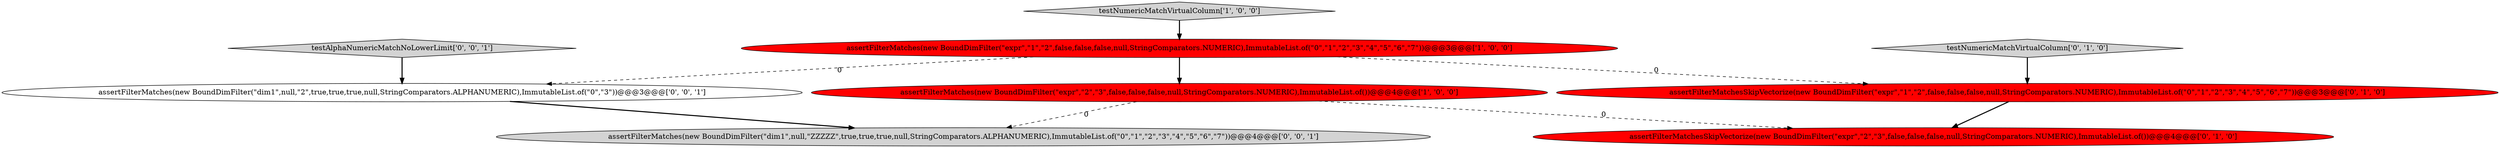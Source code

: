 digraph {
8 [style = filled, label = "assertFilterMatches(new BoundDimFilter(\"dim1\",null,\"ZZZZZ\",true,true,true,null,StringComparators.ALPHANUMERIC),ImmutableList.of(\"0\",\"1\",\"2\",\"3\",\"4\",\"5\",\"6\",\"7\"))@@@4@@@['0', '0', '1']", fillcolor = lightgray, shape = ellipse image = "AAA0AAABBB3BBB"];
6 [style = filled, label = "testAlphaNumericMatchNoLowerLimit['0', '0', '1']", fillcolor = lightgray, shape = diamond image = "AAA0AAABBB3BBB"];
4 [style = filled, label = "assertFilterMatchesSkipVectorize(new BoundDimFilter(\"expr\",\"1\",\"2\",false,false,false,null,StringComparators.NUMERIC),ImmutableList.of(\"0\",\"1\",\"2\",\"3\",\"4\",\"5\",\"6\",\"7\"))@@@3@@@['0', '1', '0']", fillcolor = red, shape = ellipse image = "AAA1AAABBB2BBB"];
7 [style = filled, label = "assertFilterMatches(new BoundDimFilter(\"dim1\",null,\"2\",true,true,true,null,StringComparators.ALPHANUMERIC),ImmutableList.of(\"0\",\"3\"))@@@3@@@['0', '0', '1']", fillcolor = white, shape = ellipse image = "AAA0AAABBB3BBB"];
5 [style = filled, label = "assertFilterMatchesSkipVectorize(new BoundDimFilter(\"expr\",\"2\",\"3\",false,false,false,null,StringComparators.NUMERIC),ImmutableList.of())@@@4@@@['0', '1', '0']", fillcolor = red, shape = ellipse image = "AAA1AAABBB2BBB"];
3 [style = filled, label = "testNumericMatchVirtualColumn['0', '1', '0']", fillcolor = lightgray, shape = diamond image = "AAA0AAABBB2BBB"];
0 [style = filled, label = "assertFilterMatches(new BoundDimFilter(\"expr\",\"2\",\"3\",false,false,false,null,StringComparators.NUMERIC),ImmutableList.of())@@@4@@@['1', '0', '0']", fillcolor = red, shape = ellipse image = "AAA1AAABBB1BBB"];
1 [style = filled, label = "testNumericMatchVirtualColumn['1', '0', '0']", fillcolor = lightgray, shape = diamond image = "AAA0AAABBB1BBB"];
2 [style = filled, label = "assertFilterMatches(new BoundDimFilter(\"expr\",\"1\",\"2\",false,false,false,null,StringComparators.NUMERIC),ImmutableList.of(\"0\",\"1\",\"2\",\"3\",\"4\",\"5\",\"6\",\"7\"))@@@3@@@['1', '0', '0']", fillcolor = red, shape = ellipse image = "AAA1AAABBB1BBB"];
0->8 [style = dashed, label="0"];
1->2 [style = bold, label=""];
2->0 [style = bold, label=""];
6->7 [style = bold, label=""];
0->5 [style = dashed, label="0"];
2->7 [style = dashed, label="0"];
7->8 [style = bold, label=""];
4->5 [style = bold, label=""];
3->4 [style = bold, label=""];
2->4 [style = dashed, label="0"];
}
